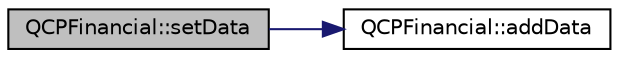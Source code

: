 digraph "QCPFinancial::setData"
{
 // LATEX_PDF_SIZE
  edge [fontname="Helvetica",fontsize="10",labelfontname="Helvetica",labelfontsize="10"];
  node [fontname="Helvetica",fontsize="10",shape=record];
  rankdir="LR";
  Node1 [label="QCPFinancial::setData",height=0.2,width=0.4,color="black", fillcolor="grey75", style="filled", fontcolor="black",tooltip=" "];
  Node1 -> Node2 [color="midnightblue",fontsize="10",style="solid",fontname="Helvetica"];
  Node2 [label="QCPFinancial::addData",height=0.2,width=0.4,color="black", fillcolor="white", style="filled",URL="$classQCPFinancial.html#a372ac031e44a7a6c912d203556af96f7",tooltip=" "];
}
